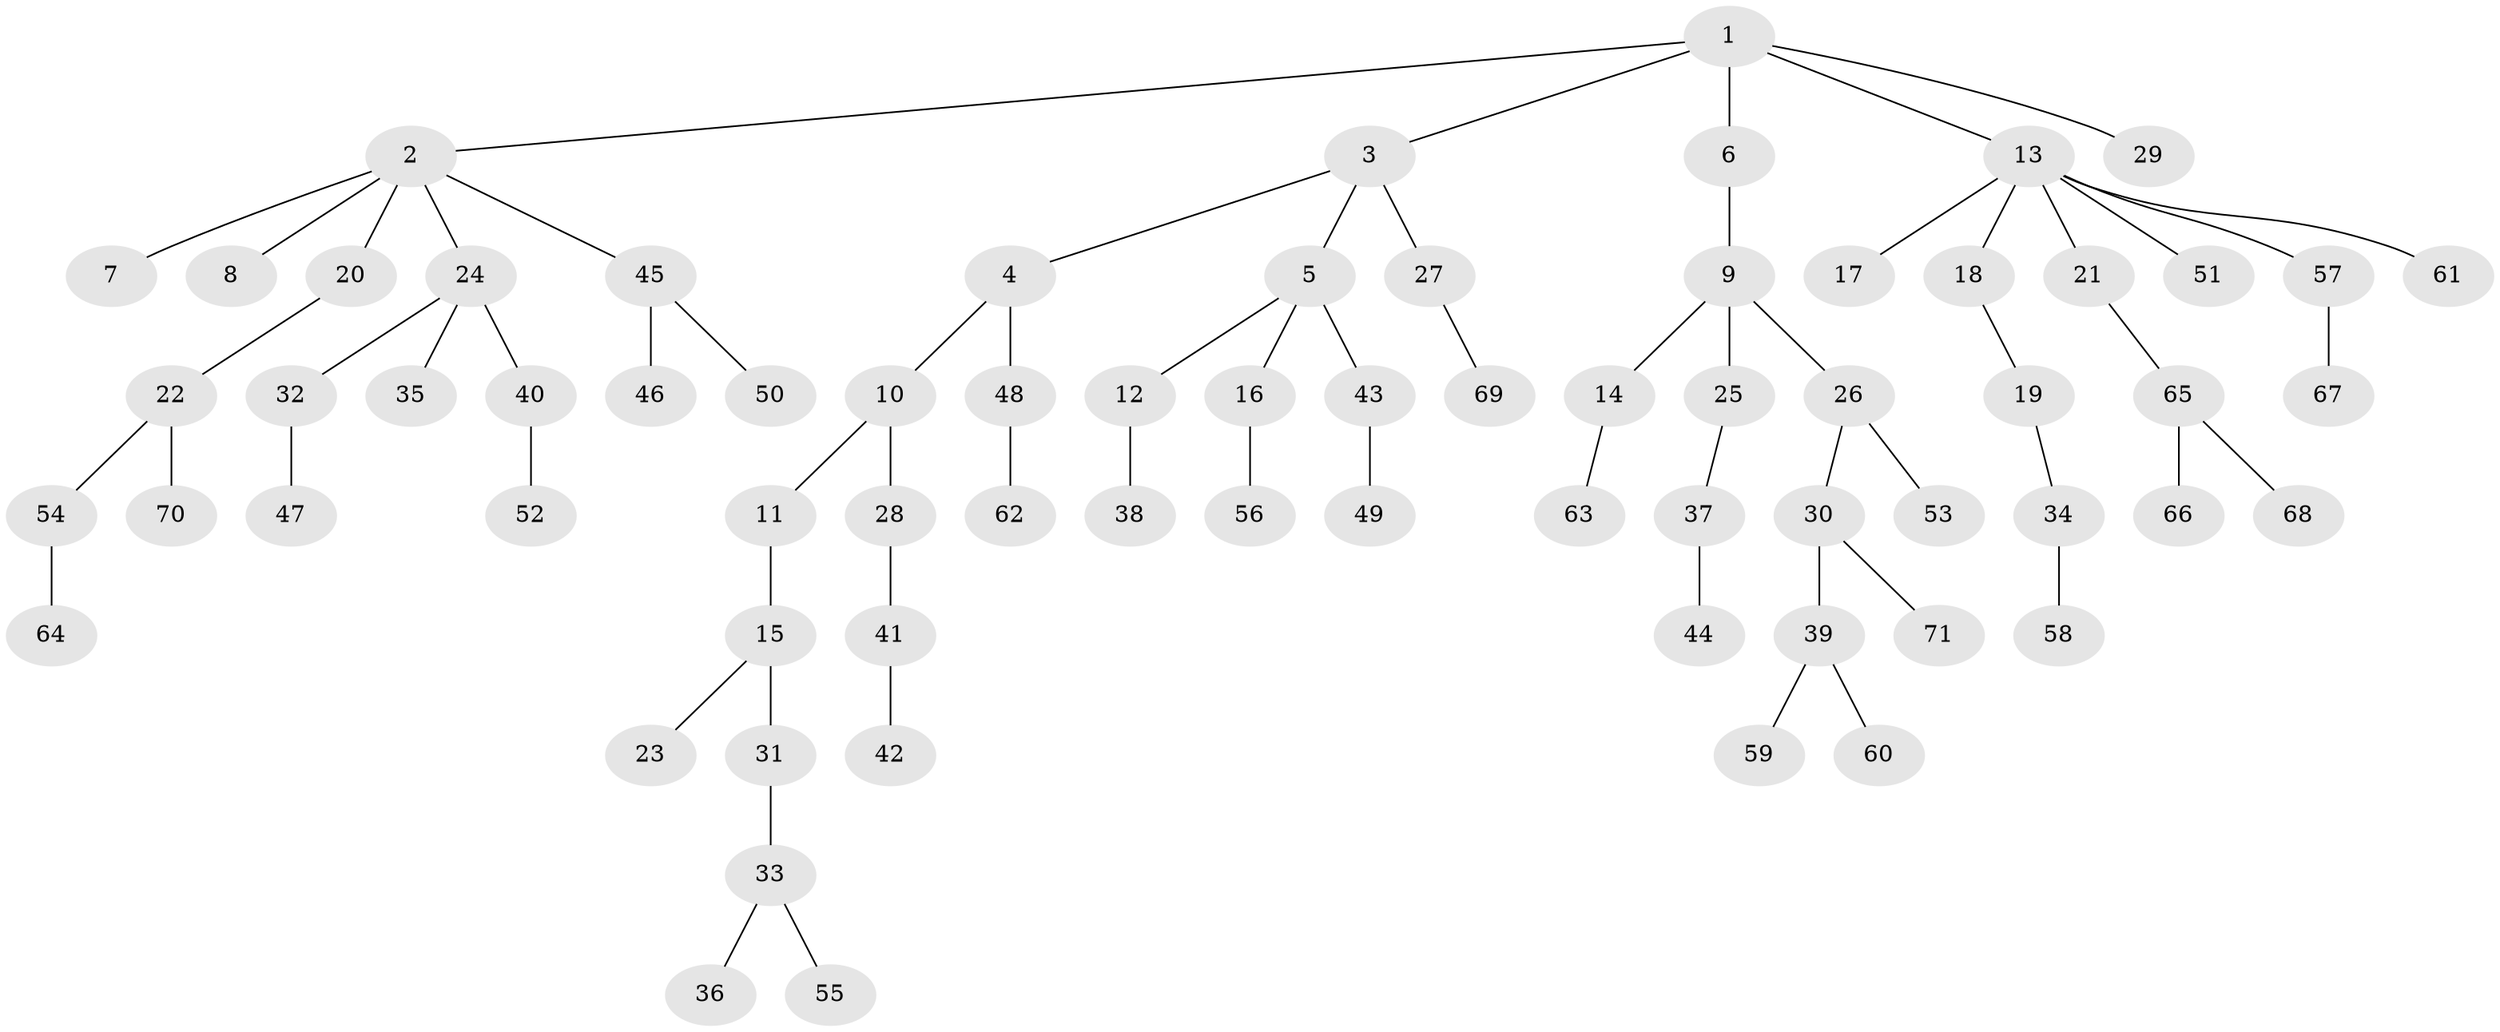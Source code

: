 // Generated by graph-tools (version 1.1) at 2025/53/03/09/25 04:53:46]
// undirected, 71 vertices, 70 edges
graph export_dot {
graph [start="1"]
  node [color=gray90,style=filled];
  1;
  2;
  3;
  4;
  5;
  6;
  7;
  8;
  9;
  10;
  11;
  12;
  13;
  14;
  15;
  16;
  17;
  18;
  19;
  20;
  21;
  22;
  23;
  24;
  25;
  26;
  27;
  28;
  29;
  30;
  31;
  32;
  33;
  34;
  35;
  36;
  37;
  38;
  39;
  40;
  41;
  42;
  43;
  44;
  45;
  46;
  47;
  48;
  49;
  50;
  51;
  52;
  53;
  54;
  55;
  56;
  57;
  58;
  59;
  60;
  61;
  62;
  63;
  64;
  65;
  66;
  67;
  68;
  69;
  70;
  71;
  1 -- 2;
  1 -- 3;
  1 -- 6;
  1 -- 13;
  1 -- 29;
  2 -- 7;
  2 -- 8;
  2 -- 20;
  2 -- 24;
  2 -- 45;
  3 -- 4;
  3 -- 5;
  3 -- 27;
  4 -- 10;
  4 -- 48;
  5 -- 12;
  5 -- 16;
  5 -- 43;
  6 -- 9;
  9 -- 14;
  9 -- 25;
  9 -- 26;
  10 -- 11;
  10 -- 28;
  11 -- 15;
  12 -- 38;
  13 -- 17;
  13 -- 18;
  13 -- 21;
  13 -- 51;
  13 -- 57;
  13 -- 61;
  14 -- 63;
  15 -- 23;
  15 -- 31;
  16 -- 56;
  18 -- 19;
  19 -- 34;
  20 -- 22;
  21 -- 65;
  22 -- 54;
  22 -- 70;
  24 -- 32;
  24 -- 35;
  24 -- 40;
  25 -- 37;
  26 -- 30;
  26 -- 53;
  27 -- 69;
  28 -- 41;
  30 -- 39;
  30 -- 71;
  31 -- 33;
  32 -- 47;
  33 -- 36;
  33 -- 55;
  34 -- 58;
  37 -- 44;
  39 -- 59;
  39 -- 60;
  40 -- 52;
  41 -- 42;
  43 -- 49;
  45 -- 46;
  45 -- 50;
  48 -- 62;
  54 -- 64;
  57 -- 67;
  65 -- 66;
  65 -- 68;
}
